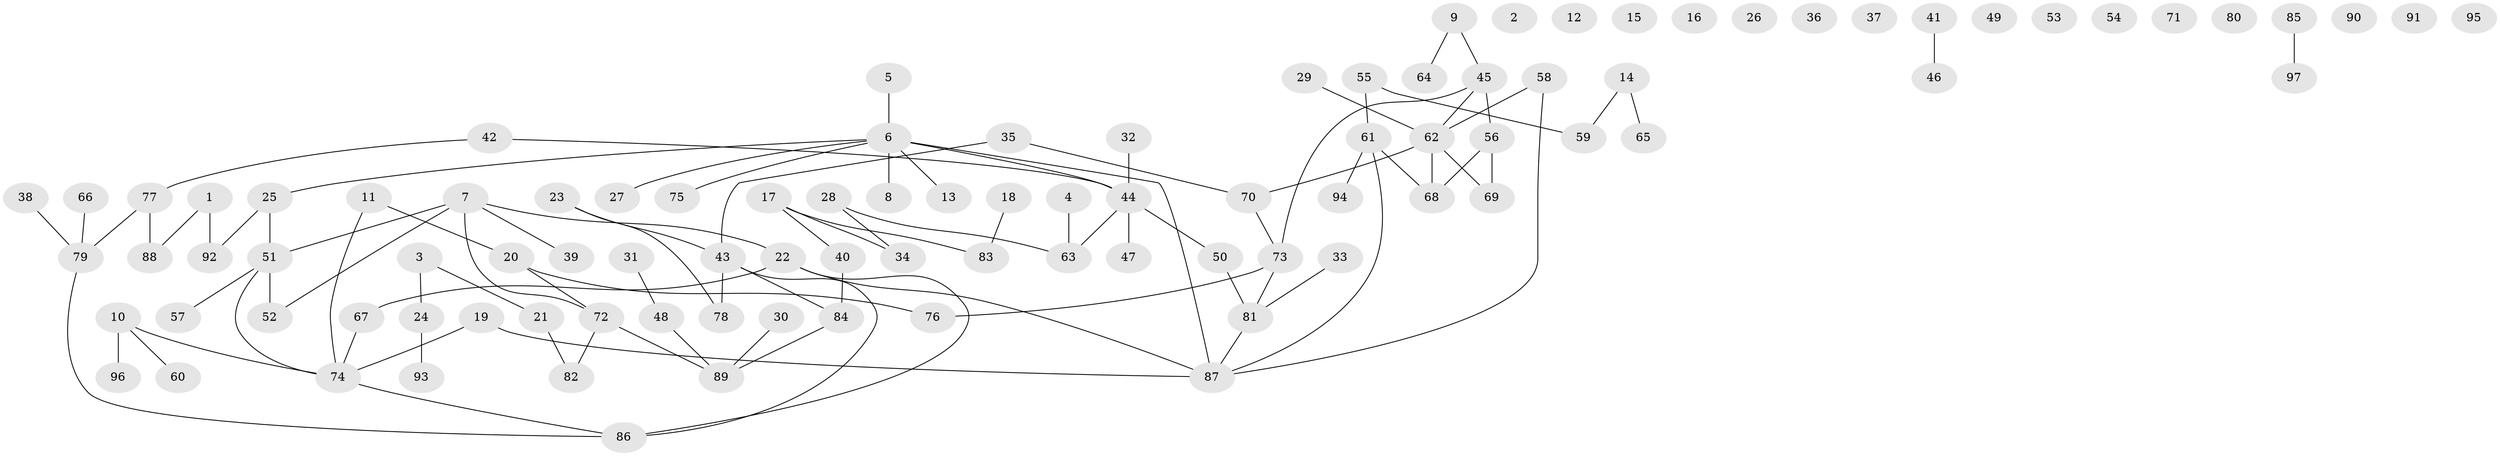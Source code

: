 // coarse degree distribution, {2: 0.19607843137254902, 0: 0.3333333333333333, 1: 0.3333333333333333, 7: 0.0196078431372549, 9: 0.0196078431372549, 6: 0.0196078431372549, 3: 0.0392156862745098, 11: 0.0196078431372549, 10: 0.0196078431372549}
// Generated by graph-tools (version 1.1) at 2025/16/03/04/25 18:16:39]
// undirected, 97 vertices, 98 edges
graph export_dot {
graph [start="1"]
  node [color=gray90,style=filled];
  1;
  2;
  3;
  4;
  5;
  6;
  7;
  8;
  9;
  10;
  11;
  12;
  13;
  14;
  15;
  16;
  17;
  18;
  19;
  20;
  21;
  22;
  23;
  24;
  25;
  26;
  27;
  28;
  29;
  30;
  31;
  32;
  33;
  34;
  35;
  36;
  37;
  38;
  39;
  40;
  41;
  42;
  43;
  44;
  45;
  46;
  47;
  48;
  49;
  50;
  51;
  52;
  53;
  54;
  55;
  56;
  57;
  58;
  59;
  60;
  61;
  62;
  63;
  64;
  65;
  66;
  67;
  68;
  69;
  70;
  71;
  72;
  73;
  74;
  75;
  76;
  77;
  78;
  79;
  80;
  81;
  82;
  83;
  84;
  85;
  86;
  87;
  88;
  89;
  90;
  91;
  92;
  93;
  94;
  95;
  96;
  97;
  1 -- 88;
  1 -- 92;
  3 -- 21;
  3 -- 24;
  4 -- 63;
  5 -- 6;
  6 -- 8;
  6 -- 13;
  6 -- 25;
  6 -- 27;
  6 -- 44;
  6 -- 75;
  6 -- 87;
  7 -- 22;
  7 -- 39;
  7 -- 51;
  7 -- 52;
  7 -- 72;
  9 -- 45;
  9 -- 64;
  10 -- 60;
  10 -- 74;
  10 -- 96;
  11 -- 20;
  11 -- 74;
  14 -- 59;
  14 -- 65;
  17 -- 34;
  17 -- 40;
  17 -- 83;
  18 -- 83;
  19 -- 74;
  19 -- 87;
  20 -- 72;
  20 -- 76;
  21 -- 82;
  22 -- 67;
  22 -- 86;
  22 -- 87;
  23 -- 43;
  23 -- 78;
  24 -- 93;
  25 -- 51;
  25 -- 92;
  28 -- 34;
  28 -- 63;
  29 -- 62;
  30 -- 89;
  31 -- 48;
  32 -- 44;
  33 -- 81;
  35 -- 43;
  35 -- 70;
  38 -- 79;
  40 -- 84;
  41 -- 46;
  42 -- 44;
  42 -- 77;
  43 -- 78;
  43 -- 84;
  43 -- 86;
  44 -- 47;
  44 -- 50;
  44 -- 63;
  45 -- 56;
  45 -- 62;
  45 -- 73;
  48 -- 89;
  50 -- 81;
  51 -- 52;
  51 -- 57;
  51 -- 74;
  55 -- 59;
  55 -- 61;
  56 -- 68;
  56 -- 69;
  58 -- 62;
  58 -- 87;
  61 -- 68;
  61 -- 87;
  61 -- 94;
  62 -- 68;
  62 -- 69;
  62 -- 70;
  66 -- 79;
  67 -- 74;
  70 -- 73;
  72 -- 82;
  72 -- 89;
  73 -- 76;
  73 -- 81;
  74 -- 86;
  77 -- 79;
  77 -- 88;
  79 -- 86;
  81 -- 87;
  84 -- 89;
  85 -- 97;
}
